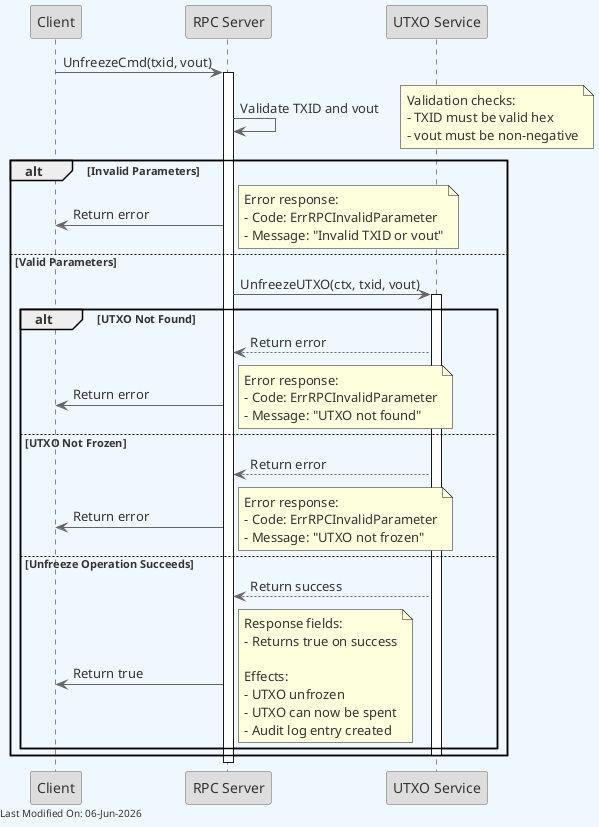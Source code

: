 @startuml
skinparam backgroundColor #F0F8FF
skinparam defaultFontColor #333333
skinparam arrowColor #666666

' Define borders for all elements
skinparam entity {
  BorderColor #666666
  BackgroundColor #DDDDDD
}

skinparam control {
  BorderColor #666666
  BackgroundColor #DDDDDD
}

skinparam participant {
  BorderColor #666666
  BackgroundColor #DDDDDD
}



participant Client
participant "RPC Server" as RPC
participant "UTXO Service" as UTXO

Client -> RPC : UnfreezeCmd(txid, vout)
activate RPC

RPC -> RPC : Validate TXID and vout
note right
  Validation checks:
  - TXID must be valid hex
  - vout must be non-negative
end note

alt Invalid Parameters
    RPC -> Client : Return error
    note right
        Error response:
        - Code: ErrRPCInvalidParameter
        - Message: "Invalid TXID or vout"
    end note
else Valid Parameters
    RPC -> UTXO : UnfreezeUTXO(ctx, txid, vout)
    activate UTXO

    alt UTXO Not Found
        UTXO --> RPC : Return error
        RPC -> Client : Return error
        note right
            Error response:
            - Code: ErrRPCInvalidParameter
            - Message: "UTXO not found"
        end note
    else UTXO Not Frozen
        UTXO --> RPC : Return error
        RPC -> Client : Return error
        note right
            Error response:
            - Code: ErrRPCInvalidParameter
            - Message: "UTXO not frozen"
        end note
    else Unfreeze Operation Succeeds
        UTXO --> RPC : Return success
        RPC -> Client : Return true
        note right
            Response fields:
            - Returns true on success

            Effects:
            - UTXO unfrozen
            - UTXO can now be spent
            - Audit log entry created
        end note
    end
    deactivate UTXO
end

deactivate RPC

left footer Last Modified On: %date("dd-MMM-yyyy")
@enduml
